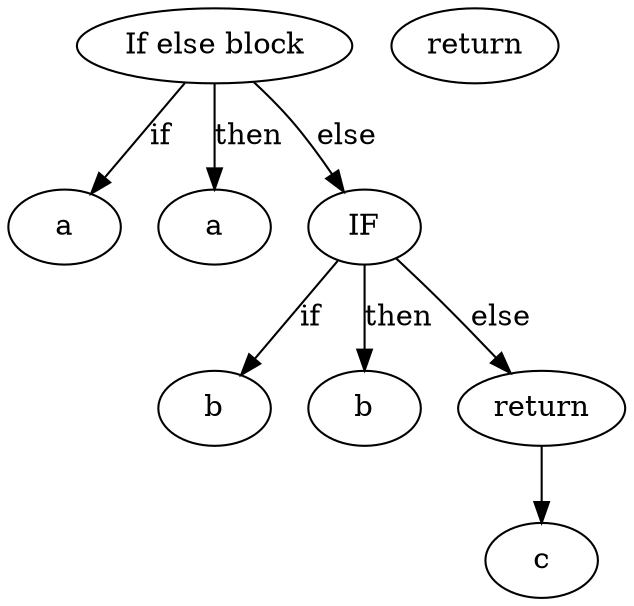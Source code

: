 strict digraph ast {
	node0 [label="a"];
	node1 [label="a"];
	node2 [label="b"];
	node3 [label="b"];
	node4 [label="return"];
	node5 [label="c"];
	node6 [label="return"];
	node6 -> node5;
	node7 [label="IF"];
	node7 -> node2 [label="if"];
	node7 -> node3 [label="then"];
	node7 -> node6 [label="else"];
	node8 [label="If else block"];
	node8 -> node0 [label="if"];
	node8 -> node1 [label="then"];
	node8 -> node7 [label="else"];
}
